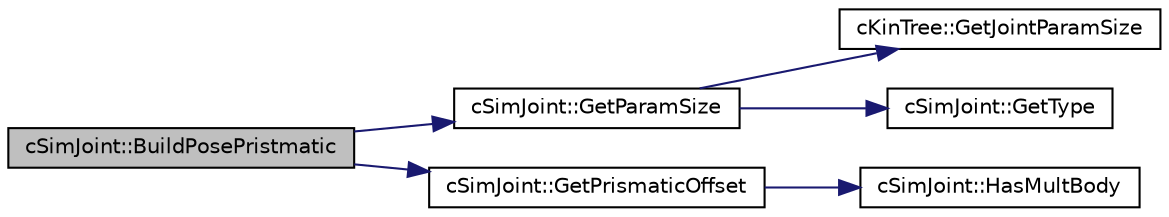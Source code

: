 digraph "cSimJoint::BuildPosePristmatic"
{
 // LATEX_PDF_SIZE
  edge [fontname="Helvetica",fontsize="10",labelfontname="Helvetica",labelfontsize="10"];
  node [fontname="Helvetica",fontsize="10",shape=record];
  rankdir="LR";
  Node1 [label="cSimJoint::BuildPosePristmatic",height=0.2,width=0.4,color="black", fillcolor="grey75", style="filled", fontcolor="black",tooltip=" "];
  Node1 -> Node2 [color="midnightblue",fontsize="10",style="solid",fontname="Helvetica"];
  Node2 [label="cSimJoint::GetParamSize",height=0.2,width=0.4,color="black", fillcolor="white", style="filled",URL="$classc_sim_joint.html#af16adf0e4f5a53862cd0cb98a6fb29c9",tooltip=" "];
  Node2 -> Node3 [color="midnightblue",fontsize="10",style="solid",fontname="Helvetica"];
  Node3 [label="cKinTree::GetJointParamSize",height=0.2,width=0.4,color="black", fillcolor="white", style="filled",URL="$classc_kin_tree.html#a9c308e9e4654d96bcc47ba02770a06ea",tooltip=" "];
  Node2 -> Node4 [color="midnightblue",fontsize="10",style="solid",fontname="Helvetica"];
  Node4 [label="cSimJoint::GetType",height=0.2,width=0.4,color="black", fillcolor="white", style="filled",URL="$classc_sim_joint.html#a4b26fdef1048fcd9c9711a648c13ca1f",tooltip=" "];
  Node1 -> Node5 [color="midnightblue",fontsize="10",style="solid",fontname="Helvetica"];
  Node5 [label="cSimJoint::GetPrismaticOffset",height=0.2,width=0.4,color="black", fillcolor="white", style="filled",URL="$classc_sim_joint.html#a217a50fa5db37eccfe8af7c5ef8e1527",tooltip=" "];
  Node5 -> Node6 [color="midnightblue",fontsize="10",style="solid",fontname="Helvetica"];
  Node6 [label="cSimJoint::HasMultBody",height=0.2,width=0.4,color="black", fillcolor="white", style="filled",URL="$classc_sim_joint.html#a9ad925566798fc88e2ed7132043a3058",tooltip=" "];
}
